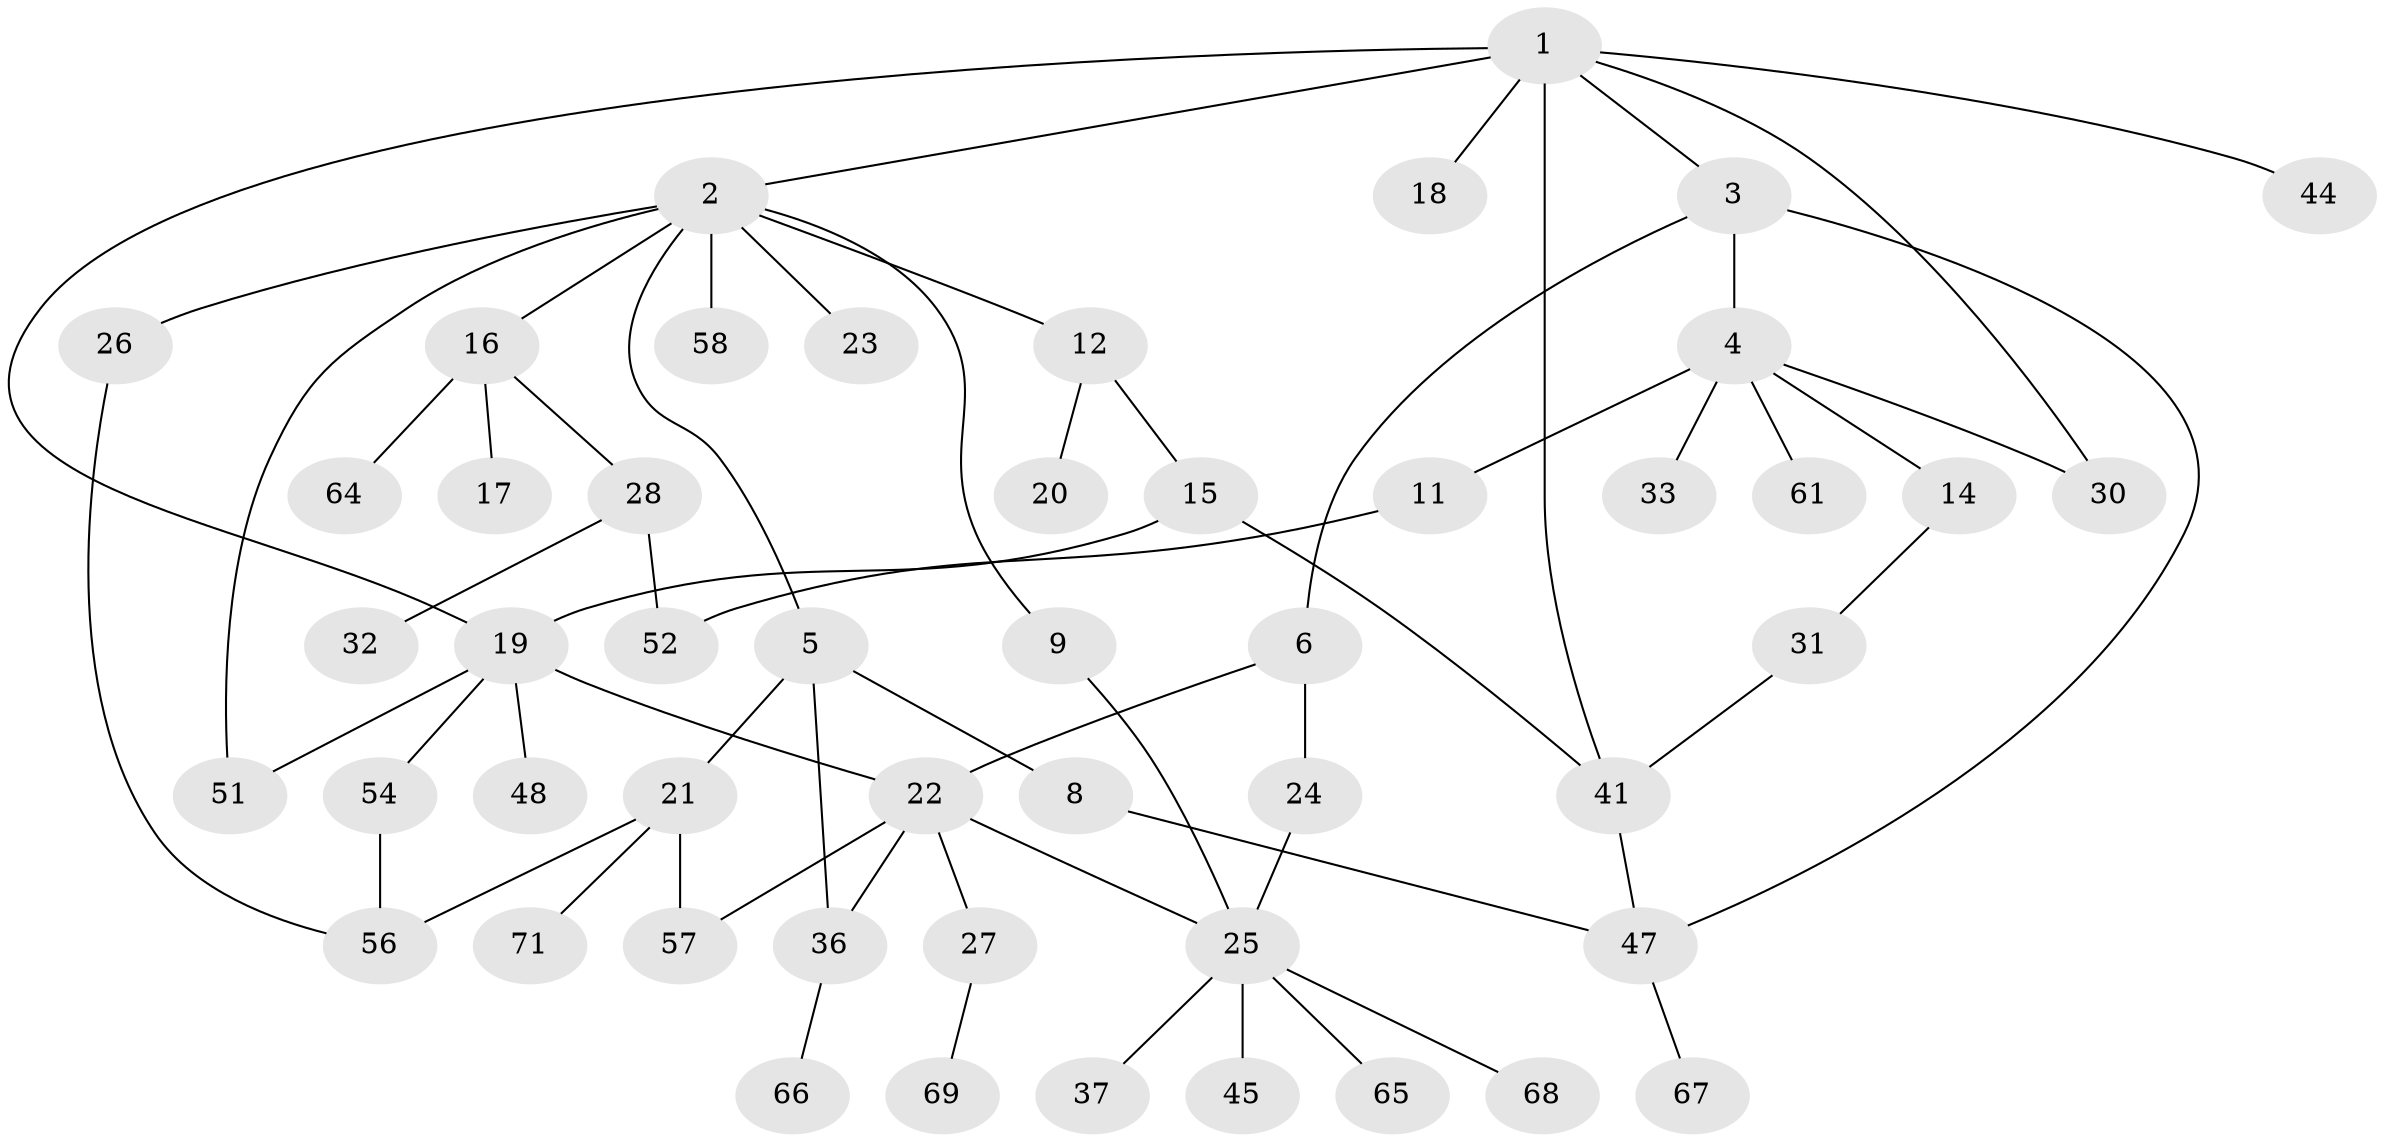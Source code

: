 // Generated by graph-tools (version 1.1) at 2025/23/03/03/25 07:23:33]
// undirected, 50 vertices, 64 edges
graph export_dot {
graph [start="1"]
  node [color=gray90,style=filled];
  1 [super="+63"];
  2 [super="+40"];
  3 [super="+50"];
  4 [super="+7"];
  5 [super="+42"];
  6;
  8;
  9 [super="+10"];
  11 [super="+49"];
  12 [super="+13"];
  14;
  15 [super="+38"];
  16 [super="+62"];
  17;
  18;
  19 [super="+34"];
  20;
  21 [super="+43"];
  22 [super="+35"];
  23;
  24;
  25 [super="+29"];
  26;
  27 [super="+39"];
  28 [super="+55"];
  30;
  31;
  32;
  33;
  36 [super="+59"];
  37;
  41 [super="+46"];
  44;
  45 [super="+70"];
  47 [super="+53"];
  48;
  51;
  52;
  54;
  56 [super="+60"];
  57;
  58;
  61;
  64;
  65;
  66;
  67;
  68;
  69;
  71;
  1 -- 2;
  1 -- 3;
  1 -- 18;
  1 -- 44;
  1 -- 19;
  1 -- 30;
  1 -- 41;
  2 -- 5;
  2 -- 9;
  2 -- 12;
  2 -- 16;
  2 -- 23;
  2 -- 26;
  2 -- 58;
  2 -- 51;
  3 -- 4 [weight=2];
  3 -- 6;
  3 -- 47;
  4 -- 33;
  4 -- 61;
  4 -- 30;
  4 -- 11;
  4 -- 14;
  5 -- 8;
  5 -- 21;
  5 -- 36;
  6 -- 22;
  6 -- 24;
  8 -- 47;
  9 -- 25;
  11 -- 52;
  12 -- 15;
  12 -- 20;
  14 -- 31;
  15 -- 19;
  15 -- 41;
  16 -- 17;
  16 -- 28;
  16 -- 64;
  19 -- 51;
  19 -- 48;
  19 -- 54;
  19 -- 22;
  21 -- 56;
  21 -- 57;
  21 -- 71;
  22 -- 27;
  22 -- 36;
  22 -- 57;
  22 -- 25;
  24 -- 25;
  25 -- 45;
  25 -- 65;
  25 -- 68;
  25 -- 37;
  26 -- 56;
  27 -- 69;
  28 -- 32;
  28 -- 52;
  31 -- 41;
  36 -- 66;
  41 -- 47;
  47 -- 67;
  54 -- 56;
}
